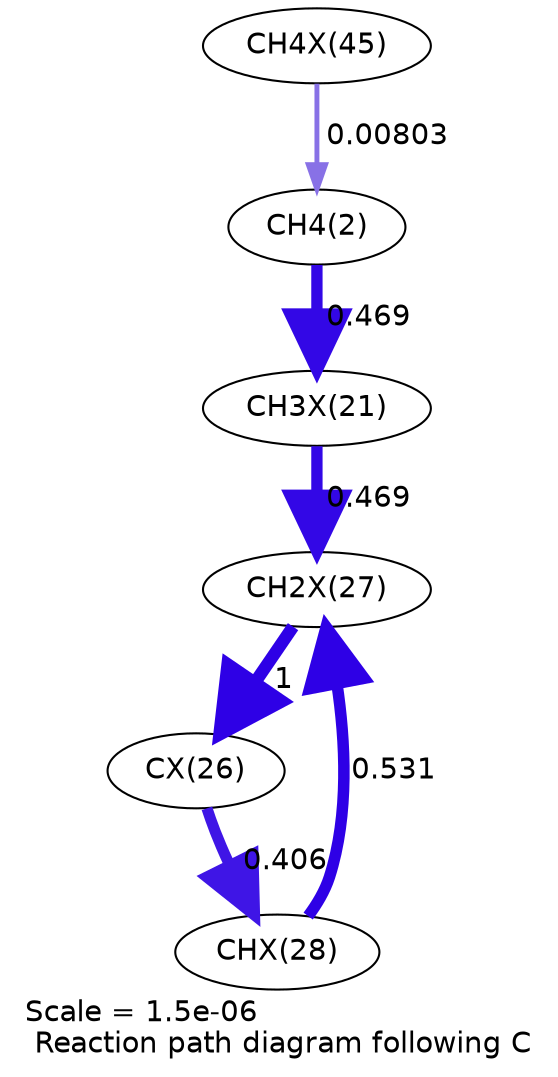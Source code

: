 digraph reaction_paths {
center=1;
s116 -> s4[fontname="Helvetica", penwidth=2.36, arrowsize=1.18, color="0.7, 0.508, 0.9"
, label=" 0.00803"];
s4 -> s108[fontname="Helvetica", penwidth=5.43, arrowsize=2.71, color="0.7, 0.969, 0.9"
, label=" 0.469"];
s108 -> s114[fontname="Helvetica", penwidth=5.43, arrowsize=2.71, color="0.7, 0.969, 0.9"
, label=" 0.469"];
s115 -> s114[fontname="Helvetica", penwidth=5.52, arrowsize=2.76, color="0.7, 1.03, 0.9"
, label=" 0.531"];
s114 -> s113[fontname="Helvetica", penwidth=6, arrowsize=3, color="0.7, 1.5, 0.9"
, label=" 1"];
s113 -> s115[fontname="Helvetica", penwidth=5.32, arrowsize=2.66, color="0.7, 0.906, 0.9"
, label=" 0.406"];
s4 [ fontname="Helvetica", label="CH4(2)"];
s108 [ fontname="Helvetica", label="CH3X(21)"];
s113 [ fontname="Helvetica", label="CX(26)"];
s114 [ fontname="Helvetica", label="CH2X(27)"];
s115 [ fontname="Helvetica", label="CHX(28)"];
s116 [ fontname="Helvetica", label="CH4X(45)"];
 label = "Scale = 1.5e-06\l Reaction path diagram following C";
 fontname = "Helvetica";
}
